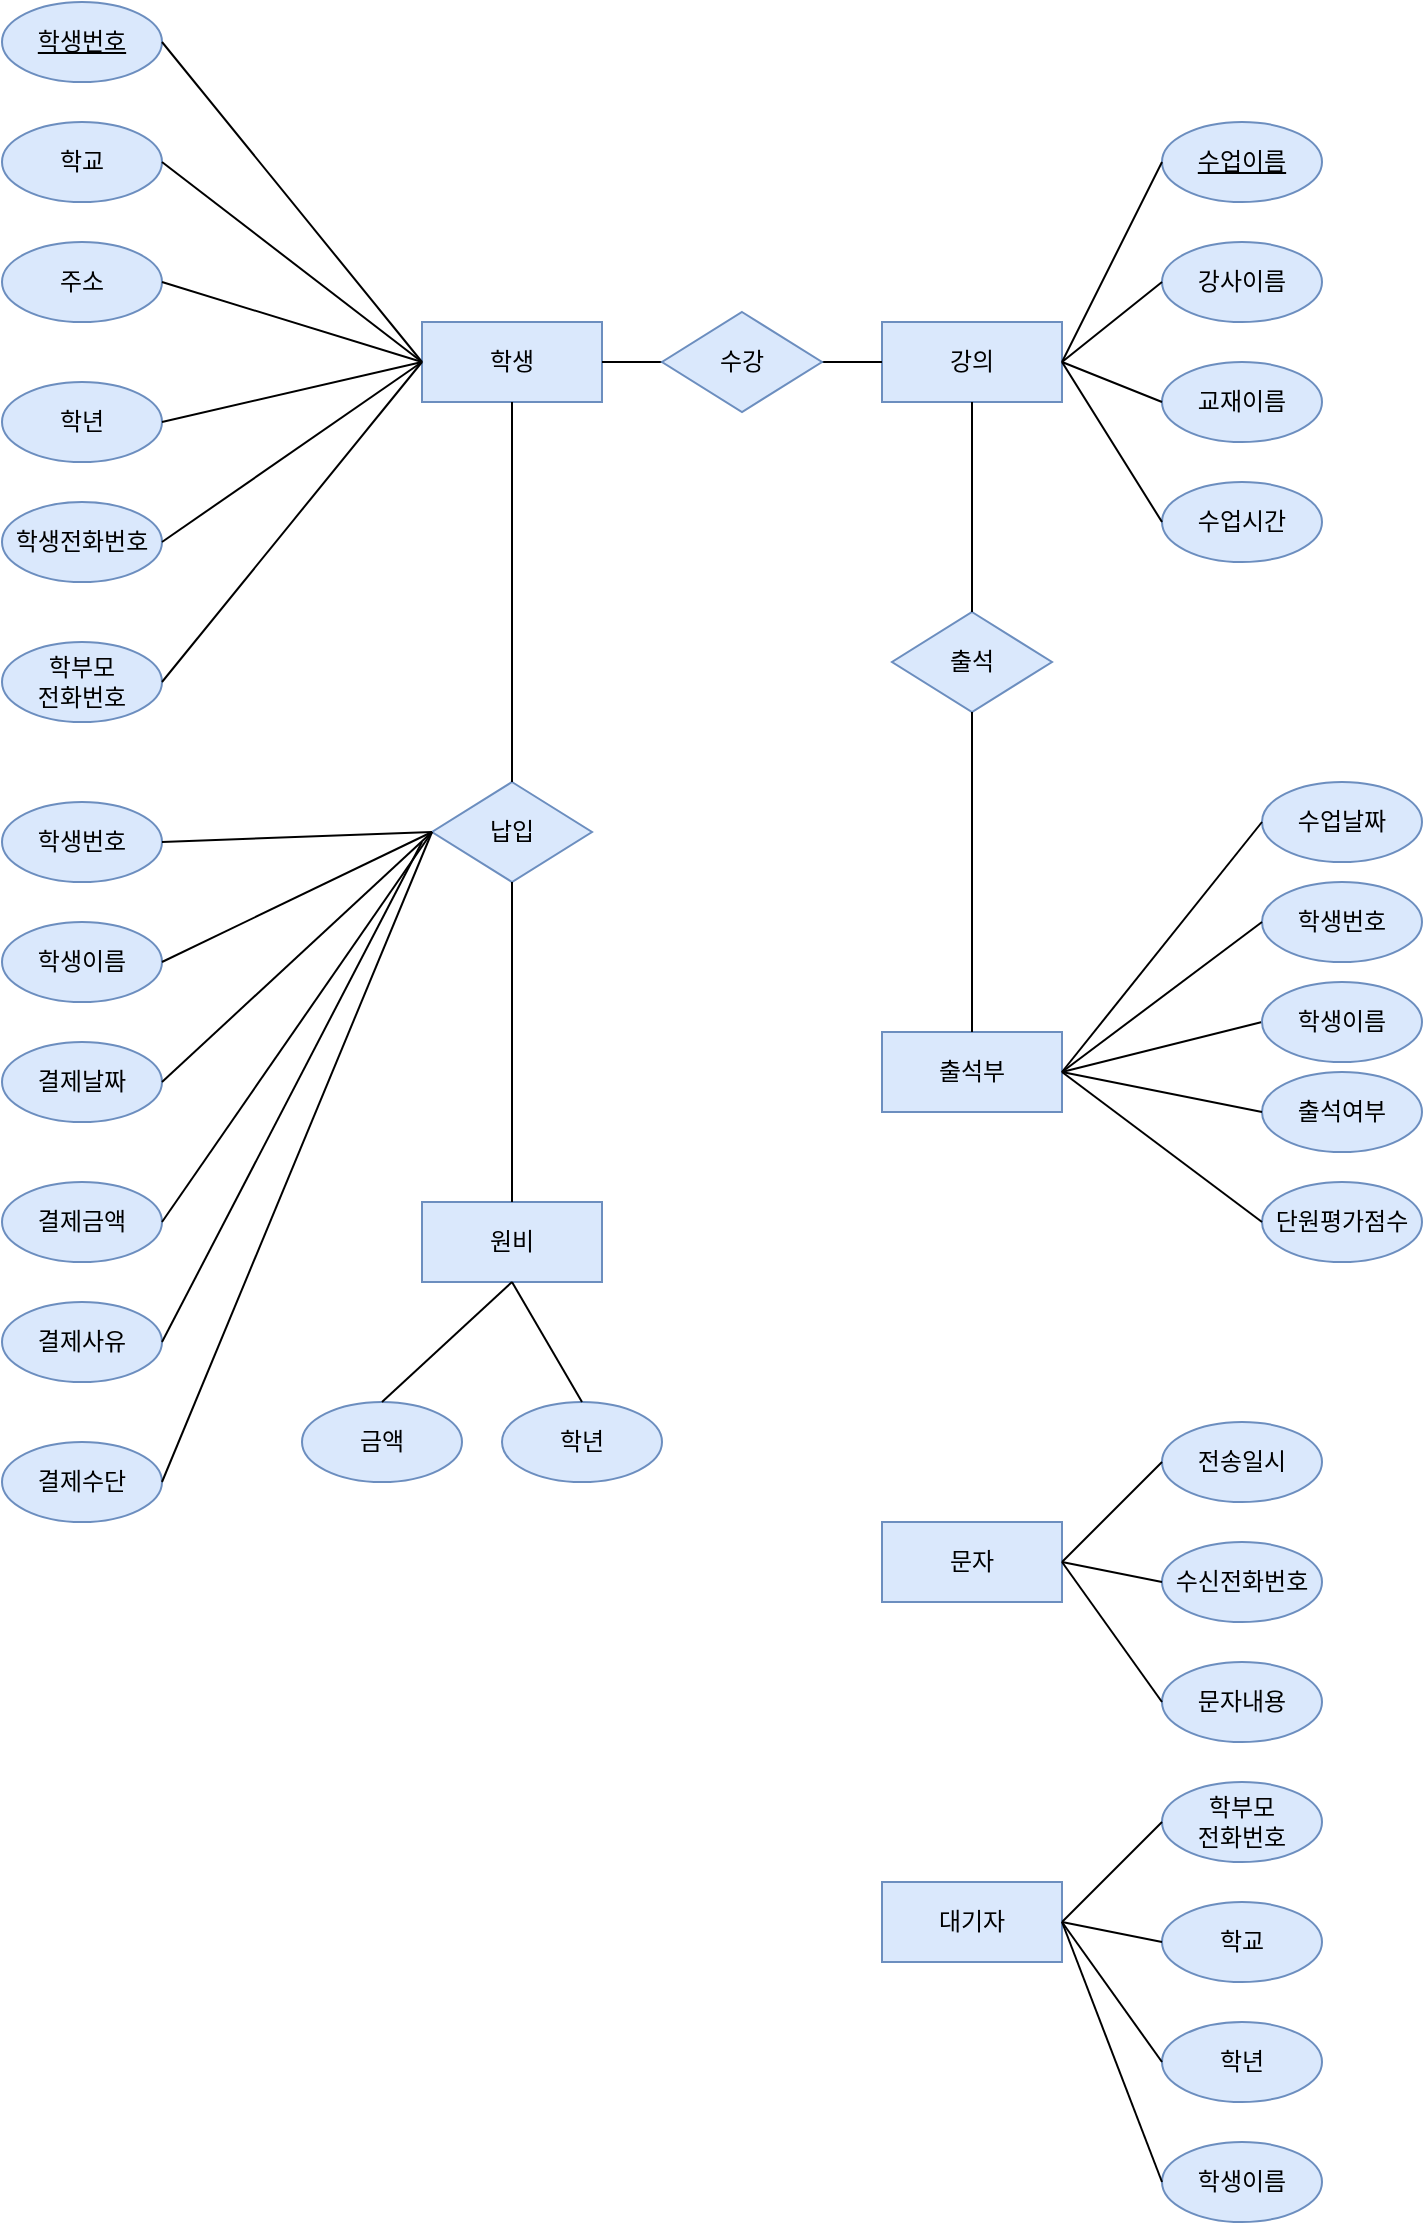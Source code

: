 <mxfile version="18.0.8" type="github">
  <diagram id="uiva0c8VmVf1X-Y8_zwF" name="Page-1">
    <mxGraphModel dx="778" dy="784" grid="1" gridSize="10" guides="1" tooltips="1" connect="1" arrows="1" fold="1" page="1" pageScale="1" pageWidth="827" pageHeight="1169" math="0" shadow="0">
      <root>
        <mxCell id="0" />
        <mxCell id="1" parent="0" />
        <mxCell id="NnInEOOj79kzNt0bh6YH-2" value="학생" style="rounded=0;whiteSpace=wrap;html=1;fillColor=#dae8fc;strokeColor=#6c8ebf;" vertex="1" parent="1">
          <mxGeometry x="340" y="210" width="90" height="40" as="geometry" />
        </mxCell>
        <mxCell id="NnInEOOj79kzNt0bh6YH-3" value="&lt;u&gt;학생번호&lt;/u&gt;" style="ellipse;whiteSpace=wrap;html=1;fillColor=#dae8fc;strokeColor=#6c8ebf;" vertex="1" parent="1">
          <mxGeometry x="130" y="50" width="80" height="40" as="geometry" />
        </mxCell>
        <mxCell id="NnInEOOj79kzNt0bh6YH-9" value="학교" style="ellipse;whiteSpace=wrap;html=1;fillColor=#dae8fc;strokeColor=#6c8ebf;" vertex="1" parent="1">
          <mxGeometry x="130" y="110" width="80" height="40" as="geometry" />
        </mxCell>
        <mxCell id="NnInEOOj79kzNt0bh6YH-10" value="학년" style="ellipse;whiteSpace=wrap;html=1;fillColor=#dae8fc;strokeColor=#6c8ebf;" vertex="1" parent="1">
          <mxGeometry x="130" y="240" width="80" height="40" as="geometry" />
        </mxCell>
        <mxCell id="NnInEOOj79kzNt0bh6YH-11" value="학생전화번호" style="ellipse;whiteSpace=wrap;html=1;fillColor=#dae8fc;strokeColor=#6c8ebf;" vertex="1" parent="1">
          <mxGeometry x="130" y="300" width="80" height="40" as="geometry" />
        </mxCell>
        <mxCell id="NnInEOOj79kzNt0bh6YH-12" value="학부모&lt;br&gt;전화번호" style="ellipse;whiteSpace=wrap;html=1;fillColor=#dae8fc;strokeColor=#6c8ebf;" vertex="1" parent="1">
          <mxGeometry x="130" y="370" width="80" height="40" as="geometry" />
        </mxCell>
        <mxCell id="NnInEOOj79kzNt0bh6YH-13" value="주소" style="ellipse;whiteSpace=wrap;html=1;fillColor=#dae8fc;strokeColor=#6c8ebf;" vertex="1" parent="1">
          <mxGeometry x="130" y="170" width="80" height="40" as="geometry" />
        </mxCell>
        <mxCell id="NnInEOOj79kzNt0bh6YH-14" value="" style="endArrow=none;html=1;rounded=0;exitX=1;exitY=0.5;exitDx=0;exitDy=0;entryX=0;entryY=0.5;entryDx=0;entryDy=0;" edge="1" parent="1" source="NnInEOOj79kzNt0bh6YH-12" target="NnInEOOj79kzNt0bh6YH-2">
          <mxGeometry width="50" height="50" relative="1" as="geometry">
            <mxPoint x="290" y="420" as="sourcePoint" />
            <mxPoint x="340" y="370" as="targetPoint" />
          </mxGeometry>
        </mxCell>
        <mxCell id="NnInEOOj79kzNt0bh6YH-15" value="" style="endArrow=none;html=1;rounded=0;exitX=1;exitY=0.5;exitDx=0;exitDy=0;" edge="1" parent="1" source="NnInEOOj79kzNt0bh6YH-11">
          <mxGeometry width="50" height="50" relative="1" as="geometry">
            <mxPoint x="290" y="420" as="sourcePoint" />
            <mxPoint x="340" y="230" as="targetPoint" />
          </mxGeometry>
        </mxCell>
        <mxCell id="NnInEOOj79kzNt0bh6YH-16" value="" style="endArrow=none;html=1;rounded=0;exitX=1;exitY=0.5;exitDx=0;exitDy=0;" edge="1" parent="1" source="NnInEOOj79kzNt0bh6YH-10">
          <mxGeometry width="50" height="50" relative="1" as="geometry">
            <mxPoint x="290" y="420" as="sourcePoint" />
            <mxPoint x="340" y="230" as="targetPoint" />
          </mxGeometry>
        </mxCell>
        <mxCell id="NnInEOOj79kzNt0bh6YH-17" value="" style="endArrow=none;html=1;rounded=0;exitX=1;exitY=0.5;exitDx=0;exitDy=0;entryX=0;entryY=0.5;entryDx=0;entryDy=0;" edge="1" parent="1" source="NnInEOOj79kzNt0bh6YH-13" target="NnInEOOj79kzNt0bh6YH-2">
          <mxGeometry width="50" height="50" relative="1" as="geometry">
            <mxPoint x="290" y="420" as="sourcePoint" />
            <mxPoint x="340" y="370" as="targetPoint" />
          </mxGeometry>
        </mxCell>
        <mxCell id="NnInEOOj79kzNt0bh6YH-18" value="" style="endArrow=none;html=1;rounded=0;exitX=1;exitY=0.5;exitDx=0;exitDy=0;entryX=0;entryY=0.5;entryDx=0;entryDy=0;" edge="1" parent="1" source="NnInEOOj79kzNt0bh6YH-9" target="NnInEOOj79kzNt0bh6YH-2">
          <mxGeometry width="50" height="50" relative="1" as="geometry">
            <mxPoint x="290" y="420" as="sourcePoint" />
            <mxPoint x="340" y="370" as="targetPoint" />
          </mxGeometry>
        </mxCell>
        <mxCell id="NnInEOOj79kzNt0bh6YH-19" value="" style="endArrow=none;html=1;rounded=0;exitX=1;exitY=0.5;exitDx=0;exitDy=0;entryX=0;entryY=0.5;entryDx=0;entryDy=0;" edge="1" parent="1" source="NnInEOOj79kzNt0bh6YH-3" target="NnInEOOj79kzNt0bh6YH-2">
          <mxGeometry width="50" height="50" relative="1" as="geometry">
            <mxPoint x="290" y="420" as="sourcePoint" />
            <mxPoint x="340" y="370" as="targetPoint" />
          </mxGeometry>
        </mxCell>
        <mxCell id="NnInEOOj79kzNt0bh6YH-20" value="강의" style="rounded=0;whiteSpace=wrap;html=1;fillColor=#dae8fc;strokeColor=#6c8ebf;" vertex="1" parent="1">
          <mxGeometry x="570" y="210" width="90" height="40" as="geometry" />
        </mxCell>
        <mxCell id="NnInEOOj79kzNt0bh6YH-21" value="&lt;u&gt;수업이름&lt;/u&gt;" style="ellipse;whiteSpace=wrap;html=1;fillColor=#dae8fc;strokeColor=#6c8ebf;" vertex="1" parent="1">
          <mxGeometry x="710" y="110" width="80" height="40" as="geometry" />
        </mxCell>
        <mxCell id="NnInEOOj79kzNt0bh6YH-22" value="강사이름" style="ellipse;whiteSpace=wrap;html=1;fillColor=#dae8fc;strokeColor=#6c8ebf;" vertex="1" parent="1">
          <mxGeometry x="710" y="170" width="80" height="40" as="geometry" />
        </mxCell>
        <mxCell id="NnInEOOj79kzNt0bh6YH-23" value="수업시간" style="ellipse;whiteSpace=wrap;html=1;fillColor=#dae8fc;strokeColor=#6c8ebf;" vertex="1" parent="1">
          <mxGeometry x="710" y="290" width="80" height="40" as="geometry" />
        </mxCell>
        <mxCell id="NnInEOOj79kzNt0bh6YH-26" value="교재이름" style="ellipse;whiteSpace=wrap;html=1;fillColor=#dae8fc;strokeColor=#6c8ebf;" vertex="1" parent="1">
          <mxGeometry x="710" y="230" width="80" height="40" as="geometry" />
        </mxCell>
        <mxCell id="NnInEOOj79kzNt0bh6YH-29" value="" style="endArrow=none;html=1;rounded=0;exitX=0;exitY=0.5;exitDx=0;exitDy=0;" edge="1" parent="1" source="NnInEOOj79kzNt0bh6YH-23">
          <mxGeometry width="50" height="50" relative="1" as="geometry">
            <mxPoint x="440" y="760" as="sourcePoint" />
            <mxPoint x="660" y="230" as="targetPoint" />
          </mxGeometry>
        </mxCell>
        <mxCell id="NnInEOOj79kzNt0bh6YH-30" value="" style="endArrow=none;html=1;rounded=0;exitX=0;exitY=0.5;exitDx=0;exitDy=0;" edge="1" parent="1" source="NnInEOOj79kzNt0bh6YH-26">
          <mxGeometry width="50" height="50" relative="1" as="geometry">
            <mxPoint x="440" y="760" as="sourcePoint" />
            <mxPoint x="660" y="230" as="targetPoint" />
          </mxGeometry>
        </mxCell>
        <mxCell id="NnInEOOj79kzNt0bh6YH-31" value="" style="endArrow=none;html=1;rounded=0;exitX=0;exitY=0.5;exitDx=0;exitDy=0;" edge="1" parent="1" source="NnInEOOj79kzNt0bh6YH-22">
          <mxGeometry width="50" height="50" relative="1" as="geometry">
            <mxPoint x="440" y="760" as="sourcePoint" />
            <mxPoint x="660" y="230" as="targetPoint" />
          </mxGeometry>
        </mxCell>
        <mxCell id="NnInEOOj79kzNt0bh6YH-32" value="" style="endArrow=none;html=1;rounded=0;exitX=0;exitY=0.5;exitDx=0;exitDy=0;entryX=1;entryY=0.5;entryDx=0;entryDy=0;" edge="1" parent="1" source="NnInEOOj79kzNt0bh6YH-21" target="NnInEOOj79kzNt0bh6YH-20">
          <mxGeometry width="50" height="50" relative="1" as="geometry">
            <mxPoint x="440" y="760" as="sourcePoint" />
            <mxPoint x="490" y="710" as="targetPoint" />
          </mxGeometry>
        </mxCell>
        <mxCell id="NnInEOOj79kzNt0bh6YH-37" value="" style="endArrow=none;html=1;rounded=0;exitX=1;exitY=0.5;exitDx=0;exitDy=0;entryX=0;entryY=0.5;entryDx=0;entryDy=0;" edge="1" parent="1" source="NnInEOOj79kzNt0bh6YH-2">
          <mxGeometry width="50" height="50" relative="1" as="geometry">
            <mxPoint x="450" y="420" as="sourcePoint" />
            <mxPoint x="460" y="230" as="targetPoint" />
          </mxGeometry>
        </mxCell>
        <mxCell id="NnInEOOj79kzNt0bh6YH-38" value="" style="endArrow=none;html=1;rounded=0;entryX=0;entryY=0.5;entryDx=0;entryDy=0;exitX=1;exitY=0.5;exitDx=0;exitDy=0;" edge="1" parent="1" target="NnInEOOj79kzNt0bh6YH-20">
          <mxGeometry width="50" height="50" relative="1" as="geometry">
            <mxPoint x="540" y="230" as="sourcePoint" />
            <mxPoint x="500" y="370" as="targetPoint" />
          </mxGeometry>
        </mxCell>
        <mxCell id="NnInEOOj79kzNt0bh6YH-48" value="원비" style="rounded=0;whiteSpace=wrap;html=1;fillColor=#dae8fc;strokeColor=#6c8ebf;" vertex="1" parent="1">
          <mxGeometry x="340" y="650" width="90" height="40" as="geometry" />
        </mxCell>
        <mxCell id="NnInEOOj79kzNt0bh6YH-50" value="학년" style="ellipse;whiteSpace=wrap;html=1;fillColor=#dae8fc;strokeColor=#6c8ebf;" vertex="1" parent="1">
          <mxGeometry x="380" y="750" width="80" height="40" as="geometry" />
        </mxCell>
        <mxCell id="NnInEOOj79kzNt0bh6YH-52" value="금액" style="ellipse;whiteSpace=wrap;html=1;fillColor=#dae8fc;strokeColor=#6c8ebf;" vertex="1" parent="1">
          <mxGeometry x="280" y="750" width="80" height="40" as="geometry" />
        </mxCell>
        <mxCell id="NnInEOOj79kzNt0bh6YH-54" value="" style="endArrow=none;html=1;rounded=0;exitX=0.5;exitY=0;exitDx=0;exitDy=0;entryX=0.5;entryY=1;entryDx=0;entryDy=0;" edge="1" parent="1" source="NnInEOOj79kzNt0bh6YH-52" target="NnInEOOj79kzNt0bh6YH-48">
          <mxGeometry width="50" height="50" relative="1" as="geometry">
            <mxPoint x="210" y="1200" as="sourcePoint" />
            <mxPoint x="430" y="670" as="targetPoint" />
          </mxGeometry>
        </mxCell>
        <mxCell id="NnInEOOj79kzNt0bh6YH-55" value="" style="endArrow=none;html=1;rounded=0;exitX=0.5;exitY=0;exitDx=0;exitDy=0;entryX=0.5;entryY=1;entryDx=0;entryDy=0;" edge="1" parent="1" source="NnInEOOj79kzNt0bh6YH-50" target="NnInEOOj79kzNt0bh6YH-48">
          <mxGeometry width="50" height="50" relative="1" as="geometry">
            <mxPoint x="210" y="1200" as="sourcePoint" />
            <mxPoint x="430" y="670" as="targetPoint" />
          </mxGeometry>
        </mxCell>
        <mxCell id="NnInEOOj79kzNt0bh6YH-59" value="수강" style="rhombus;whiteSpace=wrap;html=1;fillColor=#dae8fc;strokeColor=#6c8ebf;" vertex="1" parent="1">
          <mxGeometry x="460" y="205" width="80" height="50" as="geometry" />
        </mxCell>
        <mxCell id="NnInEOOj79kzNt0bh6YH-60" value="납입" style="rhombus;whiteSpace=wrap;html=1;fillColor=#dae8fc;strokeColor=#6c8ebf;" vertex="1" parent="1">
          <mxGeometry x="345" y="440" width="80" height="50" as="geometry" />
        </mxCell>
        <mxCell id="NnInEOOj79kzNt0bh6YH-61" value="" style="endArrow=none;html=1;rounded=0;entryX=0.5;entryY=1;entryDx=0;entryDy=0;exitX=0.5;exitY=0;exitDx=0;exitDy=0;" edge="1" parent="1" source="NnInEOOj79kzNt0bh6YH-60" target="NnInEOOj79kzNt0bh6YH-2">
          <mxGeometry width="50" height="50" relative="1" as="geometry">
            <mxPoint x="450" y="420" as="sourcePoint" />
            <mxPoint x="500" y="370" as="targetPoint" />
          </mxGeometry>
        </mxCell>
        <mxCell id="NnInEOOj79kzNt0bh6YH-62" value="" style="endArrow=none;html=1;rounded=0;entryX=0.5;entryY=1;entryDx=0;entryDy=0;exitX=0.5;exitY=0;exitDx=0;exitDy=0;" edge="1" parent="1" source="NnInEOOj79kzNt0bh6YH-48" target="NnInEOOj79kzNt0bh6YH-60">
          <mxGeometry width="50" height="50" relative="1" as="geometry">
            <mxPoint x="450" y="420" as="sourcePoint" />
            <mxPoint x="500" y="370" as="targetPoint" />
          </mxGeometry>
        </mxCell>
        <mxCell id="NnInEOOj79kzNt0bh6YH-63" value="&lt;span&gt;학생번호&lt;/span&gt;" style="ellipse;whiteSpace=wrap;html=1;fillColor=#dae8fc;strokeColor=#6c8ebf;fontStyle=0" vertex="1" parent="1">
          <mxGeometry x="130" y="450" width="80" height="40" as="geometry" />
        </mxCell>
        <mxCell id="NnInEOOj79kzNt0bh6YH-64" value="학생이름" style="ellipse;whiteSpace=wrap;html=1;fillColor=#dae8fc;strokeColor=#6c8ebf;" vertex="1" parent="1">
          <mxGeometry x="130" y="510" width="80" height="40" as="geometry" />
        </mxCell>
        <mxCell id="NnInEOOj79kzNt0bh6YH-65" value="결제금액" style="ellipse;whiteSpace=wrap;html=1;fillColor=#dae8fc;strokeColor=#6c8ebf;" vertex="1" parent="1">
          <mxGeometry x="130" y="640" width="80" height="40" as="geometry" />
        </mxCell>
        <mxCell id="NnInEOOj79kzNt0bh6YH-66" value="결제사유" style="ellipse;whiteSpace=wrap;html=1;fillColor=#dae8fc;strokeColor=#6c8ebf;" vertex="1" parent="1">
          <mxGeometry x="130" y="700" width="80" height="40" as="geometry" />
        </mxCell>
        <mxCell id="NnInEOOj79kzNt0bh6YH-67" value="결제수단" style="ellipse;whiteSpace=wrap;html=1;fillColor=#dae8fc;strokeColor=#6c8ebf;" vertex="1" parent="1">
          <mxGeometry x="130" y="770" width="80" height="40" as="geometry" />
        </mxCell>
        <mxCell id="NnInEOOj79kzNt0bh6YH-68" value="결제날짜" style="ellipse;whiteSpace=wrap;html=1;fillColor=#dae8fc;strokeColor=#6c8ebf;" vertex="1" parent="1">
          <mxGeometry x="130" y="570" width="80" height="40" as="geometry" />
        </mxCell>
        <mxCell id="NnInEOOj79kzNt0bh6YH-69" value="" style="endArrow=none;html=1;rounded=0;exitX=1;exitY=0.5;exitDx=0;exitDy=0;entryX=0;entryY=0.5;entryDx=0;entryDy=0;" edge="1" parent="1" source="NnInEOOj79kzNt0bh6YH-67" target="NnInEOOj79kzNt0bh6YH-60">
          <mxGeometry width="50" height="50" relative="1" as="geometry">
            <mxPoint x="290" y="820" as="sourcePoint" />
            <mxPoint x="340" y="630" as="targetPoint" />
          </mxGeometry>
        </mxCell>
        <mxCell id="NnInEOOj79kzNt0bh6YH-70" value="" style="endArrow=none;html=1;rounded=0;exitX=1;exitY=0.5;exitDx=0;exitDy=0;" edge="1" parent="1" source="NnInEOOj79kzNt0bh6YH-66">
          <mxGeometry width="50" height="50" relative="1" as="geometry">
            <mxPoint x="290" y="820" as="sourcePoint" />
            <mxPoint x="340" y="470" as="targetPoint" />
          </mxGeometry>
        </mxCell>
        <mxCell id="NnInEOOj79kzNt0bh6YH-71" value="" style="endArrow=none;html=1;rounded=0;exitX=1;exitY=0.5;exitDx=0;exitDy=0;entryX=0;entryY=0.5;entryDx=0;entryDy=0;" edge="1" parent="1" source="NnInEOOj79kzNt0bh6YH-65" target="NnInEOOj79kzNt0bh6YH-60">
          <mxGeometry width="50" height="50" relative="1" as="geometry">
            <mxPoint x="290" y="820" as="sourcePoint" />
            <mxPoint x="340" y="630" as="targetPoint" />
          </mxGeometry>
        </mxCell>
        <mxCell id="NnInEOOj79kzNt0bh6YH-72" value="" style="endArrow=none;html=1;rounded=0;exitX=1;exitY=0.5;exitDx=0;exitDy=0;entryX=0;entryY=0.5;entryDx=0;entryDy=0;" edge="1" parent="1" source="NnInEOOj79kzNt0bh6YH-68" target="NnInEOOj79kzNt0bh6YH-60">
          <mxGeometry width="50" height="50" relative="1" as="geometry">
            <mxPoint x="290" y="820" as="sourcePoint" />
            <mxPoint x="340" y="460" as="targetPoint" />
          </mxGeometry>
        </mxCell>
        <mxCell id="NnInEOOj79kzNt0bh6YH-73" value="" style="endArrow=none;html=1;rounded=0;exitX=1;exitY=0.5;exitDx=0;exitDy=0;entryX=0;entryY=0.5;entryDx=0;entryDy=0;" edge="1" parent="1" source="NnInEOOj79kzNt0bh6YH-64" target="NnInEOOj79kzNt0bh6YH-60">
          <mxGeometry width="50" height="50" relative="1" as="geometry">
            <mxPoint x="290" y="820" as="sourcePoint" />
            <mxPoint x="340" y="470" as="targetPoint" />
          </mxGeometry>
        </mxCell>
        <mxCell id="NnInEOOj79kzNt0bh6YH-74" value="" style="endArrow=none;html=1;rounded=0;exitX=1;exitY=0.5;exitDx=0;exitDy=0;entryX=0;entryY=0.5;entryDx=0;entryDy=0;" edge="1" parent="1" source="NnInEOOj79kzNt0bh6YH-63" target="NnInEOOj79kzNt0bh6YH-60">
          <mxGeometry width="50" height="50" relative="1" as="geometry">
            <mxPoint x="290" y="820" as="sourcePoint" />
            <mxPoint x="340" y="470" as="targetPoint" />
          </mxGeometry>
        </mxCell>
        <mxCell id="NnInEOOj79kzNt0bh6YH-75" value="문자" style="rounded=0;whiteSpace=wrap;html=1;fillColor=#dae8fc;strokeColor=#6c8ebf;" vertex="1" parent="1">
          <mxGeometry x="570" y="810" width="90" height="40" as="geometry" />
        </mxCell>
        <mxCell id="NnInEOOj79kzNt0bh6YH-76" value="&lt;span&gt;전송일시&lt;/span&gt;" style="ellipse;whiteSpace=wrap;html=1;fillColor=#dae8fc;strokeColor=#6c8ebf;fontStyle=0" vertex="1" parent="1">
          <mxGeometry x="710" y="760" width="80" height="40" as="geometry" />
        </mxCell>
        <mxCell id="NnInEOOj79kzNt0bh6YH-77" value="수신전화번호" style="ellipse;whiteSpace=wrap;html=1;fillColor=#dae8fc;strokeColor=#6c8ebf;" vertex="1" parent="1">
          <mxGeometry x="710" y="820" width="80" height="40" as="geometry" />
        </mxCell>
        <mxCell id="NnInEOOj79kzNt0bh6YH-79" value="문자내용" style="ellipse;whiteSpace=wrap;html=1;fillColor=#dae8fc;strokeColor=#6c8ebf;" vertex="1" parent="1">
          <mxGeometry x="710" y="880" width="80" height="40" as="geometry" />
        </mxCell>
        <mxCell id="NnInEOOj79kzNt0bh6YH-81" value="" style="endArrow=none;html=1;rounded=0;exitX=0;exitY=0.5;exitDx=0;exitDy=0;" edge="1" parent="1" source="NnInEOOj79kzNt0bh6YH-79">
          <mxGeometry width="50" height="50" relative="1" as="geometry">
            <mxPoint x="440" y="1410" as="sourcePoint" />
            <mxPoint x="660" y="830" as="targetPoint" />
          </mxGeometry>
        </mxCell>
        <mxCell id="NnInEOOj79kzNt0bh6YH-82" value="" style="endArrow=none;html=1;rounded=0;exitX=0;exitY=0.5;exitDx=0;exitDy=0;entryX=1;entryY=0.5;entryDx=0;entryDy=0;" edge="1" parent="1" source="NnInEOOj79kzNt0bh6YH-77" target="NnInEOOj79kzNt0bh6YH-75">
          <mxGeometry width="50" height="50" relative="1" as="geometry">
            <mxPoint x="440" y="1410" as="sourcePoint" />
            <mxPoint x="660" y="880" as="targetPoint" />
          </mxGeometry>
        </mxCell>
        <mxCell id="NnInEOOj79kzNt0bh6YH-83" value="" style="endArrow=none;html=1;rounded=0;exitX=0;exitY=0.5;exitDx=0;exitDy=0;entryX=1;entryY=0.5;entryDx=0;entryDy=0;" edge="1" parent="1" source="NnInEOOj79kzNt0bh6YH-76" target="NnInEOOj79kzNt0bh6YH-75">
          <mxGeometry width="50" height="50" relative="1" as="geometry">
            <mxPoint x="440" y="1410" as="sourcePoint" />
            <mxPoint x="490" y="1360" as="targetPoint" />
          </mxGeometry>
        </mxCell>
        <mxCell id="NnInEOOj79kzNt0bh6YH-84" value="대기자" style="rounded=0;whiteSpace=wrap;html=1;fillColor=#dae8fc;strokeColor=#6c8ebf;" vertex="1" parent="1">
          <mxGeometry x="570" y="990" width="90" height="40" as="geometry" />
        </mxCell>
        <mxCell id="NnInEOOj79kzNt0bh6YH-85" value="&lt;span&gt;학부모&lt;br&gt;전화번호&lt;/span&gt;" style="ellipse;whiteSpace=wrap;html=1;fillColor=#dae8fc;strokeColor=#6c8ebf;fontStyle=0" vertex="1" parent="1">
          <mxGeometry x="710" y="940" width="80" height="40" as="geometry" />
        </mxCell>
        <mxCell id="NnInEOOj79kzNt0bh6YH-86" value="학교" style="ellipse;whiteSpace=wrap;html=1;fillColor=#dae8fc;strokeColor=#6c8ebf;" vertex="1" parent="1">
          <mxGeometry x="710" y="1000" width="80" height="40" as="geometry" />
        </mxCell>
        <mxCell id="NnInEOOj79kzNt0bh6YH-87" value="학년" style="ellipse;whiteSpace=wrap;html=1;fillColor=#dae8fc;strokeColor=#6c8ebf;" vertex="1" parent="1">
          <mxGeometry x="710" y="1060" width="80" height="40" as="geometry" />
        </mxCell>
        <mxCell id="NnInEOOj79kzNt0bh6YH-88" value="" style="endArrow=none;html=1;rounded=0;exitX=0;exitY=0.5;exitDx=0;exitDy=0;" edge="1" parent="1" source="NnInEOOj79kzNt0bh6YH-87">
          <mxGeometry width="50" height="50" relative="1" as="geometry">
            <mxPoint x="440" y="1590" as="sourcePoint" />
            <mxPoint x="660" y="1010" as="targetPoint" />
          </mxGeometry>
        </mxCell>
        <mxCell id="NnInEOOj79kzNt0bh6YH-89" value="" style="endArrow=none;html=1;rounded=0;exitX=0;exitY=0.5;exitDx=0;exitDy=0;entryX=1;entryY=0.5;entryDx=0;entryDy=0;" edge="1" parent="1" source="NnInEOOj79kzNt0bh6YH-86" target="NnInEOOj79kzNt0bh6YH-84">
          <mxGeometry width="50" height="50" relative="1" as="geometry">
            <mxPoint x="440" y="1590" as="sourcePoint" />
            <mxPoint x="660" y="1060" as="targetPoint" />
          </mxGeometry>
        </mxCell>
        <mxCell id="NnInEOOj79kzNt0bh6YH-90" value="" style="endArrow=none;html=1;rounded=0;exitX=0;exitY=0.5;exitDx=0;exitDy=0;entryX=1;entryY=0.5;entryDx=0;entryDy=0;" edge="1" parent="1" source="NnInEOOj79kzNt0bh6YH-85" target="NnInEOOj79kzNt0bh6YH-84">
          <mxGeometry width="50" height="50" relative="1" as="geometry">
            <mxPoint x="440" y="1590" as="sourcePoint" />
            <mxPoint x="490" y="1540" as="targetPoint" />
          </mxGeometry>
        </mxCell>
        <mxCell id="NnInEOOj79kzNt0bh6YH-92" value="학생이름" style="ellipse;whiteSpace=wrap;html=1;fillColor=#dae8fc;strokeColor=#6c8ebf;" vertex="1" parent="1">
          <mxGeometry x="710" y="1120" width="80" height="40" as="geometry" />
        </mxCell>
        <mxCell id="NnInEOOj79kzNt0bh6YH-93" value="" style="endArrow=none;html=1;rounded=0;entryX=0;entryY=0.5;entryDx=0;entryDy=0;" edge="1" parent="1" target="NnInEOOj79kzNt0bh6YH-92">
          <mxGeometry width="50" height="50" relative="1" as="geometry">
            <mxPoint x="660" y="1010" as="sourcePoint" />
            <mxPoint x="540" y="810" as="targetPoint" />
          </mxGeometry>
        </mxCell>
        <mxCell id="NnInEOOj79kzNt0bh6YH-94" value="출석부" style="rounded=0;whiteSpace=wrap;html=1;fillColor=#dae8fc;strokeColor=#6c8ebf;" vertex="1" parent="1">
          <mxGeometry x="570" y="565" width="90" height="40" as="geometry" />
        </mxCell>
        <mxCell id="NnInEOOj79kzNt0bh6YH-95" value="출석여부" style="ellipse;whiteSpace=wrap;html=1;fillColor=#dae8fc;strokeColor=#6c8ebf;" vertex="1" parent="1">
          <mxGeometry x="760" y="585" width="80" height="40" as="geometry" />
        </mxCell>
        <mxCell id="NnInEOOj79kzNt0bh6YH-96" value="수업날짜" style="ellipse;whiteSpace=wrap;html=1;fillColor=#dae8fc;strokeColor=#6c8ebf;" vertex="1" parent="1">
          <mxGeometry x="760" y="440" width="80" height="40" as="geometry" />
        </mxCell>
        <mxCell id="NnInEOOj79kzNt0bh6YH-97" value="" style="endArrow=none;html=1;rounded=0;exitX=0;exitY=0.5;exitDx=0;exitDy=0;entryX=1;entryY=0.5;entryDx=0;entryDy=0;" edge="1" parent="1" source="NnInEOOj79kzNt0bh6YH-96" target="NnInEOOj79kzNt0bh6YH-94">
          <mxGeometry width="50" height="50" relative="1" as="geometry">
            <mxPoint x="440" y="1115" as="sourcePoint" />
            <mxPoint x="660" y="585" as="targetPoint" />
          </mxGeometry>
        </mxCell>
        <mxCell id="NnInEOOj79kzNt0bh6YH-98" value="" style="endArrow=none;html=1;rounded=0;exitX=0;exitY=0.5;exitDx=0;exitDy=0;" edge="1" parent="1" source="NnInEOOj79kzNt0bh6YH-103">
          <mxGeometry width="50" height="50" relative="1" as="geometry">
            <mxPoint x="440" y="1115" as="sourcePoint" />
            <mxPoint x="660" y="585" as="targetPoint" />
          </mxGeometry>
        </mxCell>
        <mxCell id="NnInEOOj79kzNt0bh6YH-99" value="출석" style="rhombus;whiteSpace=wrap;html=1;fillColor=#dae8fc;strokeColor=#6c8ebf;" vertex="1" parent="1">
          <mxGeometry x="575" y="355" width="80" height="50" as="geometry" />
        </mxCell>
        <mxCell id="NnInEOOj79kzNt0bh6YH-100" value="" style="endArrow=none;html=1;rounded=0;entryX=0.5;entryY=1;entryDx=0;entryDy=0;exitX=0.5;exitY=0;exitDx=0;exitDy=0;" edge="1" parent="1" source="NnInEOOj79kzNt0bh6YH-94" target="NnInEOOj79kzNt0bh6YH-99">
          <mxGeometry width="50" height="50" relative="1" as="geometry">
            <mxPoint x="680" y="335" as="sourcePoint" />
            <mxPoint x="730" y="285" as="targetPoint" />
          </mxGeometry>
        </mxCell>
        <mxCell id="NnInEOOj79kzNt0bh6YH-101" value="" style="endArrow=none;html=1;rounded=0;entryX=0.5;entryY=1;entryDx=0;entryDy=0;exitX=0.5;exitY=0;exitDx=0;exitDy=0;" edge="1" parent="1" source="NnInEOOj79kzNt0bh6YH-99" target="NnInEOOj79kzNt0bh6YH-20">
          <mxGeometry width="50" height="50" relative="1" as="geometry">
            <mxPoint x="570" y="420" as="sourcePoint" />
            <mxPoint x="620" y="370" as="targetPoint" />
          </mxGeometry>
        </mxCell>
        <mxCell id="NnInEOOj79kzNt0bh6YH-102" value="&lt;span&gt;학생번호&lt;/span&gt;" style="ellipse;whiteSpace=wrap;html=1;fillColor=#dae8fc;strokeColor=#6c8ebf;fontStyle=0" vertex="1" parent="1">
          <mxGeometry x="760" y="490" width="80" height="40" as="geometry" />
        </mxCell>
        <mxCell id="NnInEOOj79kzNt0bh6YH-103" value="학생이름" style="ellipse;whiteSpace=wrap;html=1;fillColor=#dae8fc;strokeColor=#6c8ebf;" vertex="1" parent="1">
          <mxGeometry x="760" y="540" width="80" height="40" as="geometry" />
        </mxCell>
        <mxCell id="NnInEOOj79kzNt0bh6YH-104" value="&lt;span&gt;단원평가점수&lt;br&gt;&lt;/span&gt;" style="ellipse;whiteSpace=wrap;html=1;fillColor=#dae8fc;strokeColor=#6c8ebf;fontStyle=0" vertex="1" parent="1">
          <mxGeometry x="760" y="640" width="80" height="40" as="geometry" />
        </mxCell>
        <mxCell id="NnInEOOj79kzNt0bh6YH-106" value="" style="endArrow=none;html=1;rounded=0;exitX=0;exitY=0.5;exitDx=0;exitDy=0;entryX=1;entryY=0.5;entryDx=0;entryDy=0;" edge="1" parent="1" source="NnInEOOj79kzNt0bh6YH-102" target="NnInEOOj79kzNt0bh6YH-94">
          <mxGeometry width="50" height="50" relative="1" as="geometry">
            <mxPoint x="450" y="720" as="sourcePoint" />
            <mxPoint x="660" y="590" as="targetPoint" />
          </mxGeometry>
        </mxCell>
        <mxCell id="NnInEOOj79kzNt0bh6YH-107" value="" style="endArrow=none;html=1;rounded=0;exitX=0;exitY=0.5;exitDx=0;exitDy=0;entryX=1;entryY=0.5;entryDx=0;entryDy=0;" edge="1" parent="1" source="NnInEOOj79kzNt0bh6YH-95" target="NnInEOOj79kzNt0bh6YH-94">
          <mxGeometry width="50" height="50" relative="1" as="geometry">
            <mxPoint x="450" y="720" as="sourcePoint" />
            <mxPoint x="660" y="580" as="targetPoint" />
          </mxGeometry>
        </mxCell>
        <mxCell id="NnInEOOj79kzNt0bh6YH-108" value="" style="endArrow=none;html=1;rounded=0;entryX=1;entryY=0.5;entryDx=0;entryDy=0;exitX=0;exitY=0.5;exitDx=0;exitDy=0;" edge="1" parent="1" source="NnInEOOj79kzNt0bh6YH-104" target="NnInEOOj79kzNt0bh6YH-94">
          <mxGeometry width="50" height="50" relative="1" as="geometry">
            <mxPoint x="450" y="720" as="sourcePoint" />
            <mxPoint x="620" y="660" as="targetPoint" />
          </mxGeometry>
        </mxCell>
      </root>
    </mxGraphModel>
  </diagram>
</mxfile>
